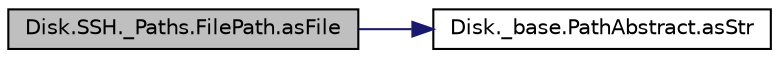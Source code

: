 digraph "Disk.SSH._Paths.FilePath.asFile"
{
 // INTERACTIVE_SVG=YES
  bgcolor="transparent";
  edge [fontname="Helvetica",fontsize="10",labelfontname="Helvetica",labelfontsize="10"];
  node [fontname="Helvetica",fontsize="10",shape=record];
  rankdir="LR";
  Node1 [label="Disk.SSH._Paths.FilePath.asFile",height=0.2,width=0.4,color="black", fillcolor="grey75", style="filled" fontcolor="black"];
  Node1 -> Node2 [color="midnightblue",fontsize="10",style="solid",fontname="Helvetica"];
  Node2 [label="Disk._base.PathAbstract.asStr",height=0.2,width=0.4,color="black",URL="$class_disk_1_1__base_1_1_path_abstract.html#a731d87c0d519683a4b7fb76694b28c6f"];
}
